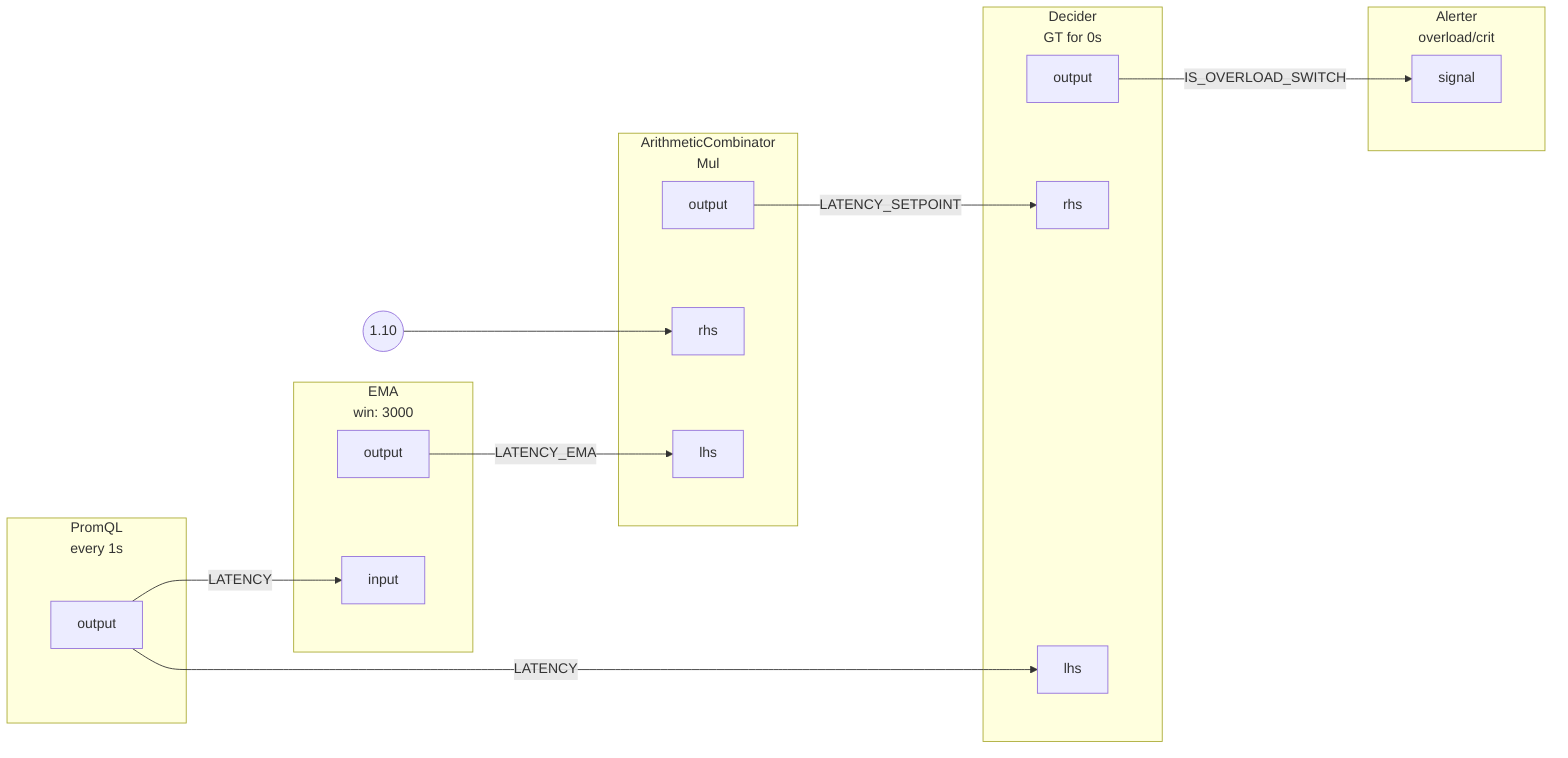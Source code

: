 flowchart LR
subgraph root.0[<center>PromQL<br/>every 1s</center>]
subgraph root.0_outports[ ]
style root.0_outports fill:none,stroke:none
root.0output[output]
end
end
subgraph root.1[<center>EMA<br/>win: 3000</center>]
subgraph root.1_inports[ ]
style root.1_inports fill:none,stroke:none
root.1input[input]
end
subgraph root.1_outports[ ]
style root.1_outports fill:none,stroke:none
root.1output[output]
end
end
FakeConstant0((1.10))
FakeConstant0 --> root.2rhs
subgraph root.2[<center>ArithmeticCombinator<br/>Mul</center>]
subgraph root.2_inports[ ]
style root.2_inports fill:none,stroke:none
root.2rhs[rhs]
root.2lhs[lhs]
end
subgraph root.2_outports[ ]
style root.2_outports fill:none,stroke:none
root.2output[output]
end
end
subgraph root.3[<center>Decider<br/>GT for 0s</center>]
subgraph root.3_inports[ ]
style root.3_inports fill:none,stroke:none
root.3rhs[rhs]
root.3lhs[lhs]
end
subgraph root.3_outports[ ]
style root.3_outports fill:none,stroke:none
root.3output[output]
end
end
subgraph root.4[<center>Alerter<br/>overload/crit</center>]
subgraph root.4_inports[ ]
style root.4_inports fill:none,stroke:none
root.4signal[signal]
end
end
root.0output --> |LATENCY| root.1input
root.0output --> |LATENCY| root.3lhs
root.1output --> |LATENCY_EMA| root.2lhs
root.2output --> |LATENCY_SETPOINT| root.3rhs
root.3output --> |IS_OVERLOAD_SWITCH| root.4signal
